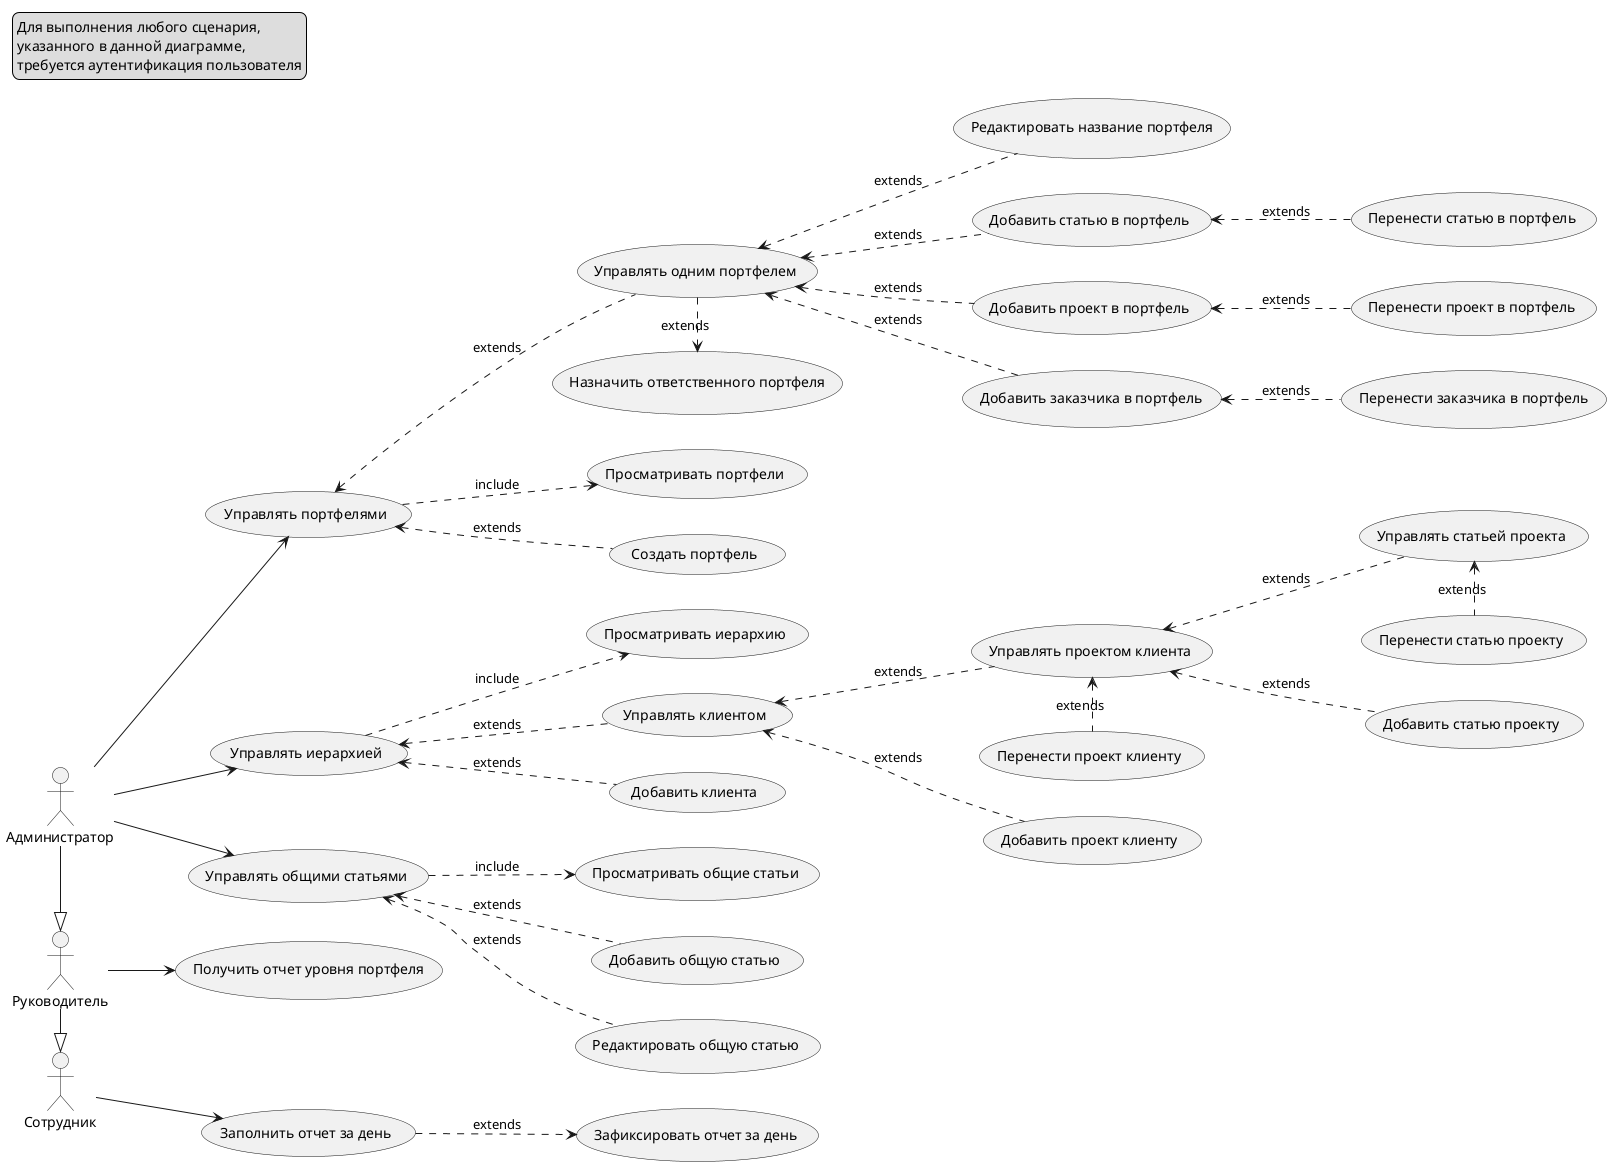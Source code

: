 @startuml 'APTracker Use Cases'
left to right direction

:Администратор: as Admin
:Руководитель: as Manager
:Сотрудник: as Developer

Admin -|> Manager
Manager -|> Developer


(Управлять портфелями) as (BagManage)
(Просматривать портфели) as (BagView)
(Создать портфель) as (BagCreate)

(Управлять одним портфелем) as (BagManageSingle)
(Редактировать название портфеля) as (BagRename)
(Назначить ответственного портфеля) as (BagSetResponsive)

(Добавить статью в портфель) as (BagAddArticle)
(Перенести статью в портфель) as (BagMoveArticle)

(Добавить проект в портфель) as (BagAddProject)
(Перенести проект в портфель) as (BagMoveProject)

(Добавить заказчика в портфель) as (BagAddClient)
(Перенести заказчика в портфель) as (BagMoveClient)

(BagManage) <.. (BagCreate) : extends
(BagManage) ..> (BagView) : include

(BagManage) <.. (BagManageSingle) : extends

(BagManageSingle) <.. (BagAddArticle) : extends
(BagAddArticle) <.. (BagMoveArticle) : extends

(BagManageSingle) <.. (BagAddProject) : extends
(BagAddProject) <.. (BagMoveProject) : extends

(BagManageSingle) <.. (BagAddClient) : extends
(BagAddClient) <.. (BagMoveClient) : extends

(BagManageSingle) <.. (BagRename) : extends

(BagManageSingle) .> (BagSetResponsive) : extends

Admin --> (BagManage)

(Получить отчет уровня портфеля) as (GetBagReport)
Manager --> (GetBagReport)

(Заполнить отчет за день) as (FillDailyReport)
(Зафиксировать отчет за день) as (FixDailyReport)
(FillDailyReport) ..> (FixDailyReport) : extends

Developer --> (FillDailyReport)

(Управлять иерархией) as (ManageHierarchy)
(Просматривать иерархию) as (ViewHierarchy)
(ManageHierarchy) ..> (ViewHierarchy) : include

(Управлять клиентом) as (ManageClient)
(Управлять проектом клиента) as (ManageProject)
(Управлять статьей проекта) as (ManageArticle)

(ManageHierarchy) <.. (ManageClient) : extends
(ManageClient) <.. (ManageProject) : extends
(ManageProject) <.. (ManageArticle) : extends


(Добавить клиента) as (AddClient)
(Добавить проект клиенту) as (AddProject)
(Добавить статью проекту) as (AddArticle)

(ManageHierarchy) <.. (AddClient) : extends
(ManageClient) <.. (AddProject) : extends
(ManageProject) <.. (AddArticle) : extends

(Перенести проект клиенту) as (TransferProject)
(Перенести статью проекту) as (TransferArticle)

(ManageProject) <. (TransferProject) : extends
(ManageArticle) <. (TransferArticle) : extends

(Управлять общими статьями) as (ManageCommonArticles)

(ManageCommonArticles) ..> (ViewCommonArticles) : include

(ManageCommonArticles) <.. (AddCommonArticle) : extends
(ManageCommonArticles) <.. (EditCommonArticle) : extends

(Просматривать общие статьи) as (ViewCommonArticles)
(Добавить общую статью) as (AddCommonArticle)
(Редактировать общую статью) as (EditCommonArticle)


Admin --> (ManageHierarchy)
Admin --> (ManageCommonArticles)

legend top left
    Для выполнения любого сценария,
    указанного в данной диаграмме,
    требуется аутентификация пользователя
endlegend


@enduml